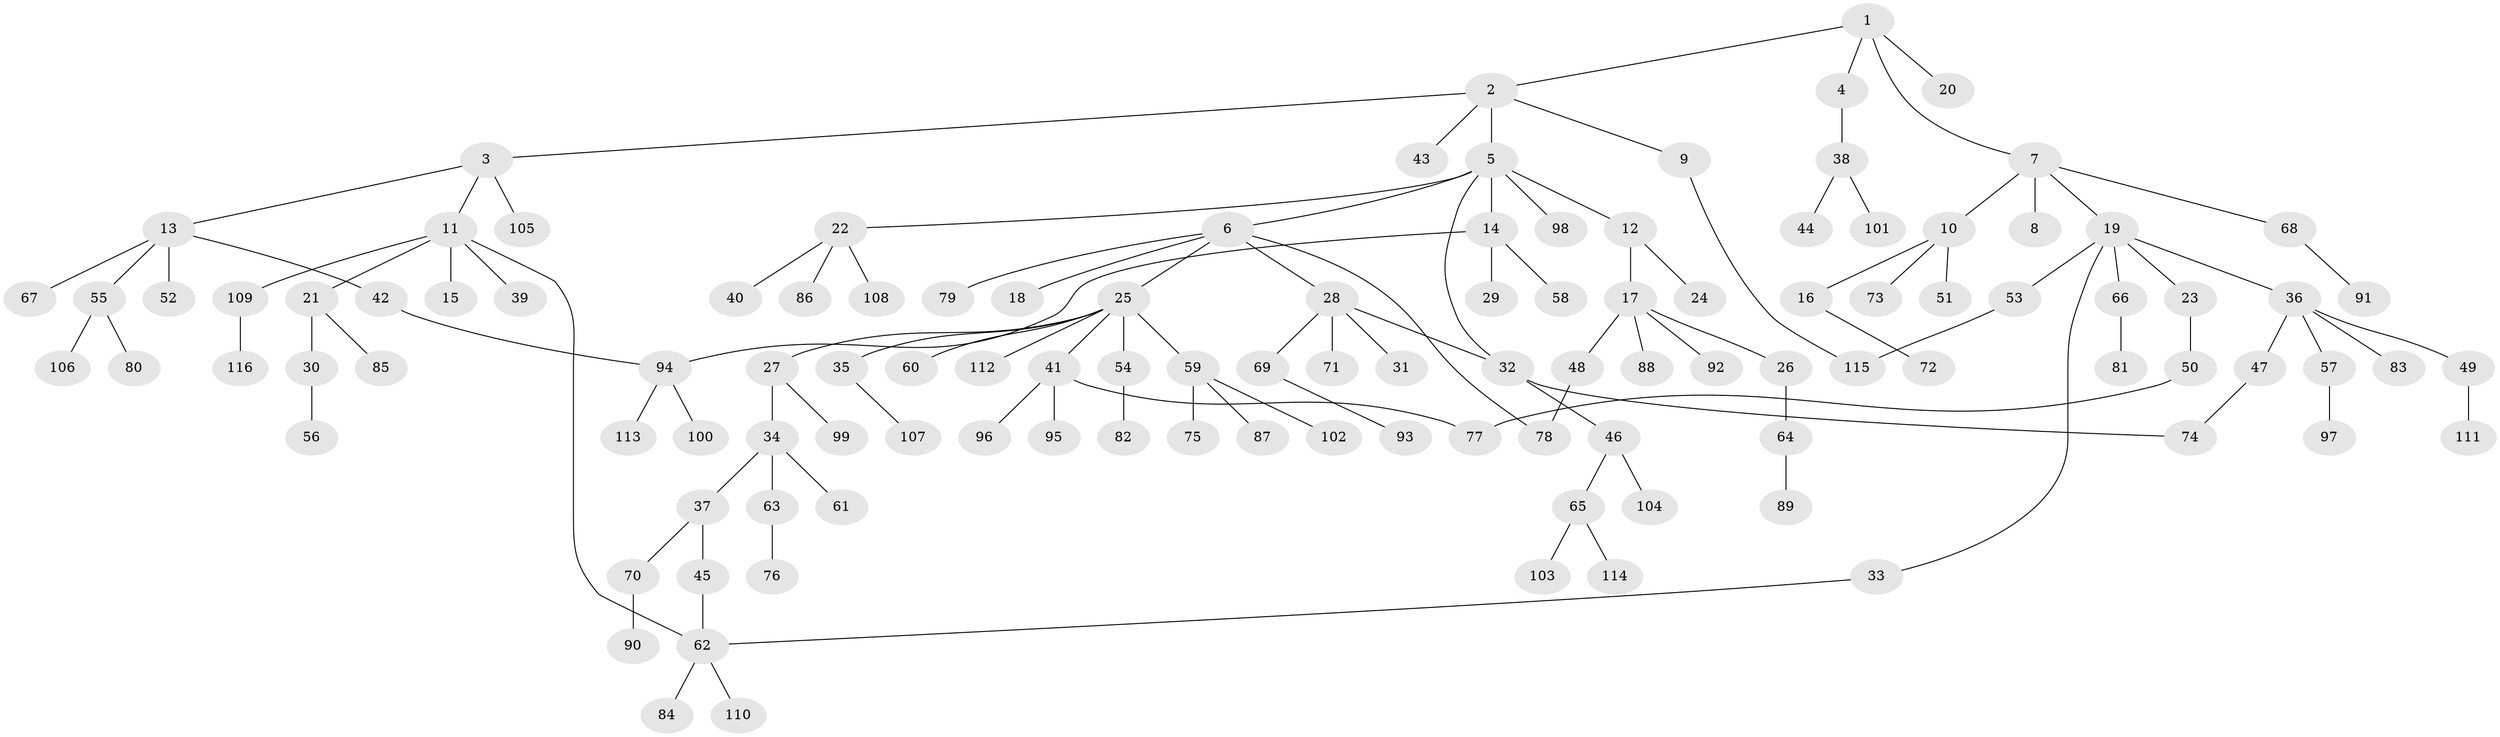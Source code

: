 // Generated by graph-tools (version 1.1) at 2025/49/03/09/25 03:49:15]
// undirected, 116 vertices, 123 edges
graph export_dot {
graph [start="1"]
  node [color=gray90,style=filled];
  1;
  2;
  3;
  4;
  5;
  6;
  7;
  8;
  9;
  10;
  11;
  12;
  13;
  14;
  15;
  16;
  17;
  18;
  19;
  20;
  21;
  22;
  23;
  24;
  25;
  26;
  27;
  28;
  29;
  30;
  31;
  32;
  33;
  34;
  35;
  36;
  37;
  38;
  39;
  40;
  41;
  42;
  43;
  44;
  45;
  46;
  47;
  48;
  49;
  50;
  51;
  52;
  53;
  54;
  55;
  56;
  57;
  58;
  59;
  60;
  61;
  62;
  63;
  64;
  65;
  66;
  67;
  68;
  69;
  70;
  71;
  72;
  73;
  74;
  75;
  76;
  77;
  78;
  79;
  80;
  81;
  82;
  83;
  84;
  85;
  86;
  87;
  88;
  89;
  90;
  91;
  92;
  93;
  94;
  95;
  96;
  97;
  98;
  99;
  100;
  101;
  102;
  103;
  104;
  105;
  106;
  107;
  108;
  109;
  110;
  111;
  112;
  113;
  114;
  115;
  116;
  1 -- 2;
  1 -- 4;
  1 -- 7;
  1 -- 20;
  2 -- 3;
  2 -- 5;
  2 -- 9;
  2 -- 43;
  3 -- 11;
  3 -- 13;
  3 -- 105;
  4 -- 38;
  5 -- 6;
  5 -- 12;
  5 -- 14;
  5 -- 22;
  5 -- 98;
  5 -- 32;
  6 -- 18;
  6 -- 25;
  6 -- 28;
  6 -- 79;
  6 -- 78;
  7 -- 8;
  7 -- 10;
  7 -- 19;
  7 -- 68;
  9 -- 115;
  10 -- 16;
  10 -- 51;
  10 -- 73;
  11 -- 15;
  11 -- 21;
  11 -- 39;
  11 -- 109;
  11 -- 62;
  12 -- 17;
  12 -- 24;
  13 -- 42;
  13 -- 52;
  13 -- 55;
  13 -- 67;
  14 -- 29;
  14 -- 58;
  14 -- 94;
  16 -- 72;
  17 -- 26;
  17 -- 48;
  17 -- 88;
  17 -- 92;
  19 -- 23;
  19 -- 33;
  19 -- 36;
  19 -- 53;
  19 -- 66;
  21 -- 30;
  21 -- 85;
  22 -- 40;
  22 -- 86;
  22 -- 108;
  23 -- 50;
  25 -- 27;
  25 -- 35;
  25 -- 41;
  25 -- 54;
  25 -- 59;
  25 -- 60;
  25 -- 112;
  26 -- 64;
  27 -- 34;
  27 -- 99;
  28 -- 31;
  28 -- 32;
  28 -- 69;
  28 -- 71;
  30 -- 56;
  32 -- 46;
  32 -- 74;
  33 -- 62;
  34 -- 37;
  34 -- 61;
  34 -- 63;
  35 -- 107;
  36 -- 47;
  36 -- 49;
  36 -- 57;
  36 -- 83;
  37 -- 45;
  37 -- 70;
  38 -- 44;
  38 -- 101;
  41 -- 95;
  41 -- 96;
  41 -- 77;
  42 -- 94;
  45 -- 62;
  46 -- 65;
  46 -- 104;
  47 -- 74;
  48 -- 78;
  49 -- 111;
  50 -- 77;
  53 -- 115;
  54 -- 82;
  55 -- 80;
  55 -- 106;
  57 -- 97;
  59 -- 75;
  59 -- 87;
  59 -- 102;
  62 -- 84;
  62 -- 110;
  63 -- 76;
  64 -- 89;
  65 -- 103;
  65 -- 114;
  66 -- 81;
  68 -- 91;
  69 -- 93;
  70 -- 90;
  94 -- 100;
  94 -- 113;
  109 -- 116;
}
